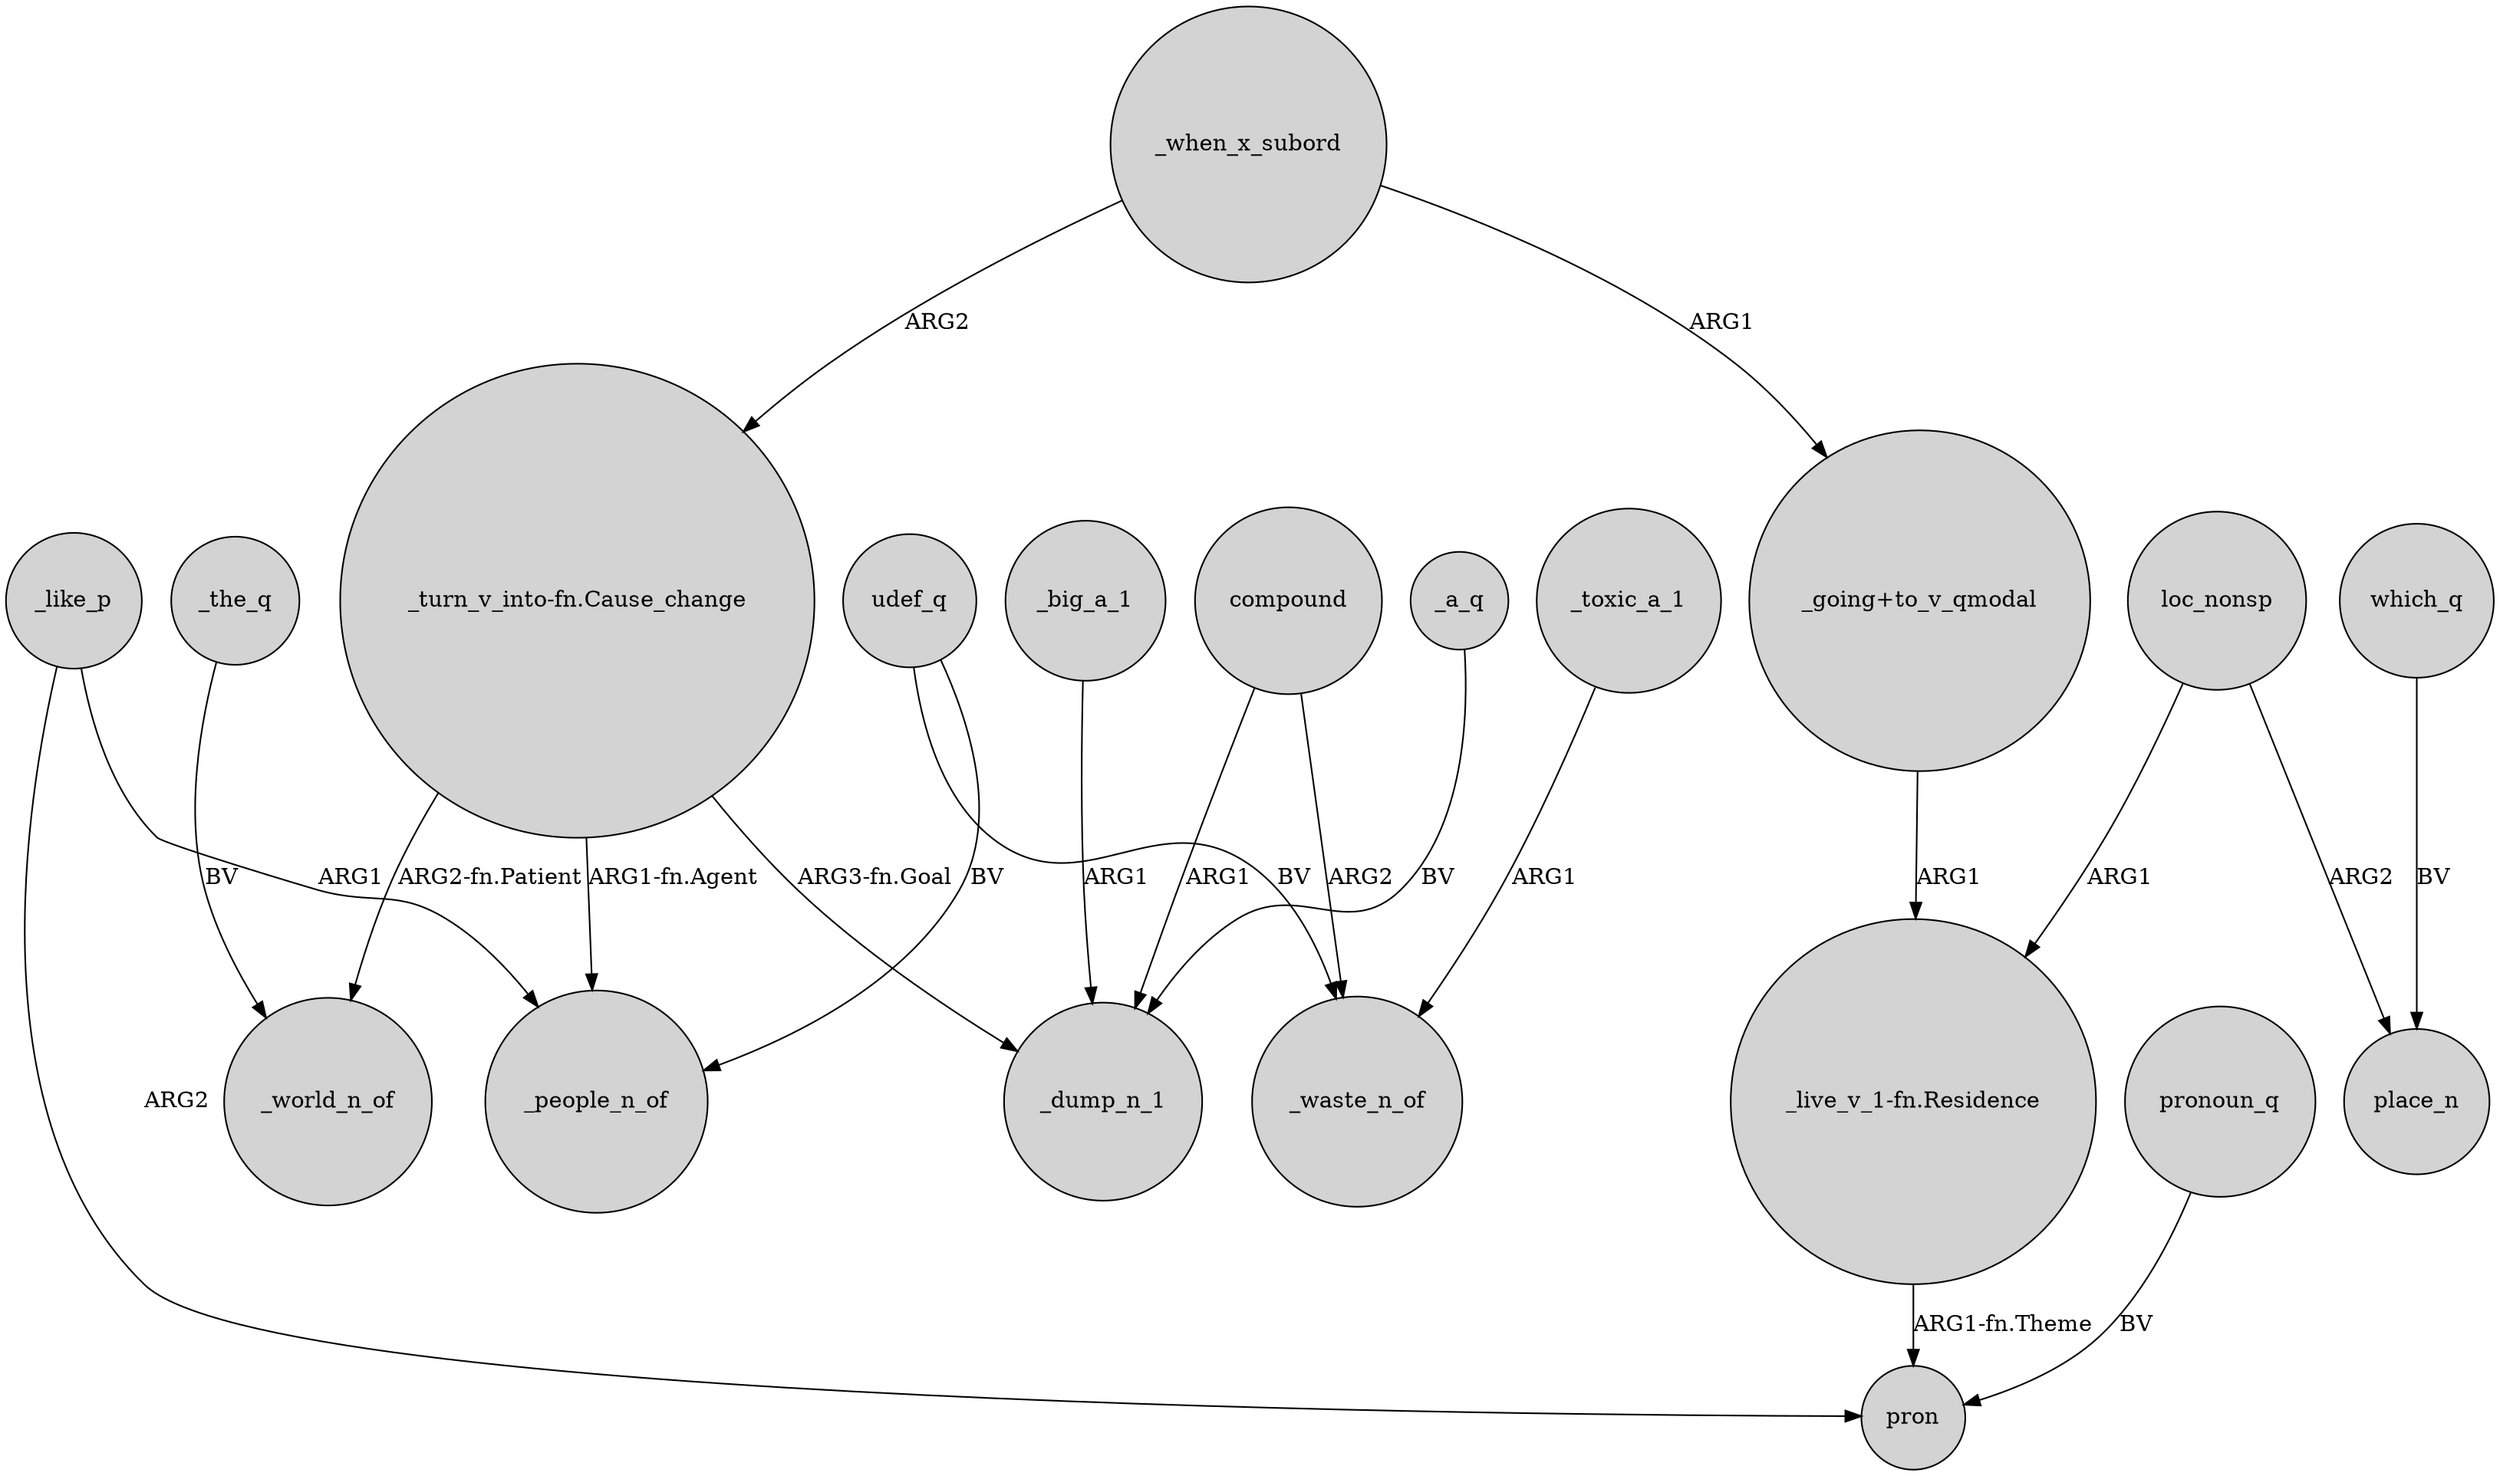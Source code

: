 digraph {
	node [shape=circle style=filled]
	_when_x_subord -> "_going+to_v_qmodal" [label=ARG1]
	_when_x_subord -> "_turn_v_into-fn.Cause_change" [label=ARG2]
	_toxic_a_1 -> _waste_n_of [label=ARG1]
	_a_q -> _dump_n_1 [label=BV]
	_like_p -> pron [label=ARG2]
	udef_q -> _waste_n_of [label=BV]
	_like_p -> _people_n_of [label=ARG1]
	"_turn_v_into-fn.Cause_change" -> _world_n_of [label="ARG2-fn.Patient"]
	which_q -> place_n [label=BV]
	udef_q -> _people_n_of [label=BV]
	pronoun_q -> pron [label=BV]
	_big_a_1 -> _dump_n_1 [label=ARG1]
	"_live_v_1-fn.Residence" -> pron [label="ARG1-fn.Theme"]
	"_turn_v_into-fn.Cause_change" -> _people_n_of [label="ARG1-fn.Agent"]
	loc_nonsp -> "_live_v_1-fn.Residence" [label=ARG1]
	loc_nonsp -> place_n [label=ARG2]
	"_going+to_v_qmodal" -> "_live_v_1-fn.Residence" [label=ARG1]
	"_turn_v_into-fn.Cause_change" -> _dump_n_1 [label="ARG3-fn.Goal"]
	compound -> _dump_n_1 [label=ARG1]
	_the_q -> _world_n_of [label=BV]
	compound -> _waste_n_of [label=ARG2]
}
